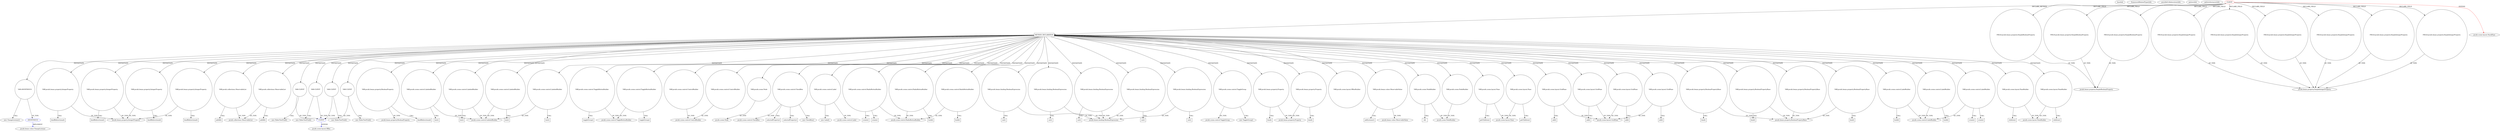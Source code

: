 digraph {
baseInfo[graphId=2603,category="pattern",isAnonymous=false,possibleRelation=true]
frameworkRelatedTypesInfo[0="javafx.scene.layout.StackPane"]
possibleCollaborationsInfo[0="2603~INSTANTIATION-CLIENT_METHOD_DECLARATION-~javafx.scene.layout.StackPane ~javafx.beans.value.ChangeListener ~false~true",1="2603~INSTANTIATION-CLIENT_METHOD_DECLARATION-INSTANTIATION-CLIENT_METHOD_DECLARATION-INSTANTIATION-CLIENT_METHOD_DECLARATION-INSTANTIATION-CLIENT_METHOD_DECLARATION-~javafx.scene.layout.StackPane ~javafx.scene.layout.HBox ~false~false"]
patternInfo[frequency=2.0,patternRootClient=0]
patternInstancesInfo[0="SaiPradeepDandem-javafx2-gradient-builder~/SaiPradeepDandem-javafx2-gradient-builder/javafx2-gradient-builder-master/src/main/java/com/javafx/gradientbuilder/application/RadialSettingsLayout.java~RadialSettingsLayout~1170",1="SaiPradeepDandem-javafx2-gradient-builder~/SaiPradeepDandem-javafx2-gradient-builder/javafx2-gradient-builder-master/src/main/java/com/javafx/gradientbuilder/application/LinearSettingsLayout.java~LinearSettingsLayout~1172"]
455[label="new SliderTextField()",vertexType="CONSTRUCTOR_CALL",isFrameworkType=false]
456[label="VAR:CLIENT",vertexType="VARIABLE_EXPRESION",isFrameworkType=false,shape=circle]
317[label="METHOD_DECLARATION",vertexType="CLIENT_METHOD_DECLARATION",isFrameworkType=false,shape=box]
0[label="CLIENT",vertexType="ROOT_CLIENT_CLASS_DECLARATION",isFrameworkType=false,color=red]
353[label="VAR:javafx.scene.NodeBuilder",vertexType="VARIABLE_EXPRESION",isFrameworkType=false,shape=circle]
338[label="VAR:javafx.scene.NodeBuilder",vertexType="VARIABLE_EXPRESION",isFrameworkType=false,shape=circle]
556[label="VAR:javafx.scene.layout.Pane",vertexType="VARIABLE_EXPRESION",isFrameworkType=false,shape=circle]
475[label="VAR:javafx.scene.layout.Pane",vertexType="VARIABLE_EXPRESION",isFrameworkType=false,shape=circle]
390[label="VAR:javafx.scene.layout.GridPane",vertexType="VARIABLE_EXPRESION",isFrameworkType=false,shape=circle]
584[label="VAR:javafx.scene.layout.GridPane",vertexType="VARIABLE_EXPRESION",isFrameworkType=false,shape=circle]
399[label="VAR:javafx.scene.layout.GridPane",vertexType="VARIABLE_EXPRESION",isFrameworkType=false,shape=circle]
393[label="VAR:javafx.scene.layout.GridPane",vertexType="VARIABLE_EXPRESION",isFrameworkType=false,shape=circle]
458[label="VAR:javafx.beans.property.BooleanPropertyBase",vertexType="VARIABLE_EXPRESION",isFrameworkType=false,shape=circle]
514[label="VAR:javafx.beans.property.BooleanPropertyBase",vertexType="VARIABLE_EXPRESION",isFrameworkType=false,shape=circle]
539[label="VAR:javafx.beans.property.BooleanPropertyBase",vertexType="VARIABLE_EXPRESION",isFrameworkType=false,shape=circle]
433[label="VAR:javafx.beans.property.BooleanPropertyBase",vertexType="VARIABLE_EXPRESION",isFrameworkType=false,shape=circle]
20[label="FIELD:javafx.beans.property.SimpleBooleanProperty",vertexType="FIELD_DECLARATION",isFrameworkType=false,shape=circle]
18[label="FIELD:javafx.beans.property.SimpleBooleanProperty",vertexType="FIELD_DECLARATION",isFrameworkType=false,shape=circle]
22[label="FIELD:javafx.beans.property.SimpleBooleanProperty",vertexType="FIELD_DECLARATION",isFrameworkType=false,shape=circle]
525[label="VAR:javafx.scene.control.LabelBuilder",vertexType="VARIABLE_EXPRESION",isFrameworkType=false,shape=circle]
426[label="VAR:javafx.scene.control.LabelBuilder",vertexType="VARIABLE_EXPRESION",isFrameworkType=false,shape=circle]
444[label="VAR:javafx.scene.control.LabelBuilder",vertexType="VARIABLE_EXPRESION",isFrameworkType=false,shape=circle]
585[label="add()",vertexType="INSIDE_CALL",isFrameworkType=false,shape=box]
391[label="add()",vertexType="INSIDE_CALL",isFrameworkType=false,shape=box]
400[label="add()",vertexType="INSIDE_CALL",isFrameworkType=false,shape=box]
394[label="add()",vertexType="INSIDE_CALL",isFrameworkType=false,shape=box]
573[label="VAR:javafx.scene.layout.PaneBuilder",vertexType="VARIABLE_EXPRESION",isFrameworkType=false,shape=circle]
574[label="children()",vertexType="INSIDE_CALL",isFrameworkType=false,shape=box]
562[label="VAR:javafx.scene.layout.PaneBuilder",vertexType="VARIABLE_EXPRESION",isFrameworkType=false,shape=circle]
563[label="children()",vertexType="INSIDE_CALL",isFrameworkType=false,shape=box]
387[label="VAR:ANONYMOUS",vertexType="VARIABLE_EXPRESION",isFrameworkType=false,shape=circle]
90[label="javafx.scene.NodeBuilder",vertexType="FRAMEWORK_CLASS_TYPE",isFrameworkType=false]
123[label="javafx.scene.layout.Pane",vertexType="FRAMEWORK_CLASS_TYPE",isFrameworkType=false]
354[label="id()",vertexType="INSIDE_CALL",isFrameworkType=false,shape=box]
466[label="VAR:javafx.beans.property.IntegerProperty",vertexType="VARIABLE_EXPRESION",isFrameworkType=false,shape=circle]
443[label="javafx.beans.property.IntegerProperty",vertexType="FRAMEWORK_CLASS_TYPE",isFrameworkType=false]
467[label="bindBidirectional()",vertexType="INSIDE_CALL",isFrameworkType=false,shape=box]
522[label="VAR:javafx.beans.property.IntegerProperty",vertexType="VARIABLE_EXPRESION",isFrameworkType=false,shape=circle]
523[label="bindBidirectional()",vertexType="INSIDE_CALL",isFrameworkType=false,shape=box]
547[label="VAR:javafx.beans.property.IntegerProperty",vertexType="VARIABLE_EXPRESION",isFrameworkType=false,shape=circle]
548[label="bindBidirectional()",vertexType="INSIDE_CALL",isFrameworkType=false,shape=box]
441[label="VAR:javafx.beans.property.IntegerProperty",vertexType="VARIABLE_EXPRESION",isFrameworkType=false,shape=circle]
442[label="bindBidirectional()",vertexType="INSIDE_CALL",isFrameworkType=false,shape=box]
472[label="VAR:javafx.collections.ObservableList",vertexType="VARIABLE_EXPRESION",isFrameworkType=false,shape=circle]
553[label="VAR:javafx.collections.ObservableList",vertexType="VARIABLE_EXPRESION",isFrameworkType=false,shape=circle]
40[label="FIELD:javafx.beans.property.SimpleIntegerProperty",vertexType="FIELD_DECLARATION",isFrameworkType=false,shape=circle]
38[label="FIELD:javafx.beans.property.SimpleIntegerProperty",vertexType="FIELD_DECLARATION",isFrameworkType=false,shape=circle]
10[label="FIELD:javafx.beans.property.SimpleIntegerProperty",vertexType="FIELD_DECLARATION",isFrameworkType=false,shape=circle]
14[label="FIELD:javafx.beans.property.SimpleIntegerProperty",vertexType="FIELD_DECLARATION",isFrameworkType=false,shape=circle]
12[label="FIELD:javafx.beans.property.SimpleIntegerProperty",vertexType="FIELD_DECLARATION",isFrameworkType=false,shape=circle]
8[label="FIELD:javafx.beans.property.SimpleIntegerProperty",vertexType="FIELD_DECLARATION",isFrameworkType=false,shape=circle]
147[label="javafx.beans.property.BooleanPropertyBase",vertexType="FRAMEWORK_CLASS_TYPE",isFrameworkType=false]
19[label="javafx.beans.property.SimpleBooleanProperty",vertexType="FRAMEWORK_CLASS_TYPE",isFrameworkType=false]
388[label="ANONYMOUS",vertexType="REFERENCE_ANONYMOUS_DECLARATION",isFrameworkType=false,color=blue]
87[label="javafx.scene.control.LabelBuilder",vertexType="FRAMEWORK_CLASS_TYPE",isFrameworkType=false]
430[label="VAR:CLIENT",vertexType="VARIABLE_EXPRESION",isFrameworkType=false,shape=circle]
512[label="VAR:CLIENT",vertexType="VARIABLE_EXPRESION",isFrameworkType=false,shape=circle]
537[label="VAR:CLIENT",vertexType="VARIABLE_EXPRESION",isFrameworkType=false,shape=circle]
120[label="javafx.collections.ObservableList",vertexType="FRAMEWORK_INTERFACE_TYPE",isFrameworkType=false]
9[label="javafx.beans.property.SimpleIntegerProperty",vertexType="FRAMEWORK_CLASS_TYPE",isFrameworkType=false]
536[label="new SliderTextField()",vertexType="CONSTRUCTOR_CALL",isFrameworkType=false]
429[label="new SliderTextField()",vertexType="CONSTRUCTOR_CALL",isFrameworkType=false]
511[label="new SliderTextField()",vertexType="CONSTRUCTOR_CALL",isFrameworkType=false]
535[label="create()",vertexType="INSIDE_CALL",isFrameworkType=false,shape=box]
321[label="VAR:javafx.beans.property.BooleanProperty",vertexType="VARIABLE_EXPRESION",isFrameworkType=false,shape=circle]
322[label="bindBidirectional()",vertexType="INSIDE_CALL",isFrameworkType=false,shape=box]
175[label="javafx.beans.property.BooleanProperty",vertexType="FRAMEWORK_CLASS_TYPE",isFrameworkType=false]
510[label="create()",vertexType="INSIDE_CALL",isFrameworkType=false,shape=box]
557[label="getChildren()",vertexType="INSIDE_CALL",isFrameworkType=false,shape=box]
476[label="getChildren()",vertexType="INSIDE_CALL",isFrameworkType=false,shape=box]
450[label="VAR:javafx.scene.control.LabeledBuilder",vertexType="VARIABLE_EXPRESION",isFrameworkType=false,shape=circle]
93[label="javafx.scene.control.LabeledBuilder",vertexType="FRAMEWORK_CLASS_TYPE",isFrameworkType=false]
451[label="text()",vertexType="INSIDE_CALL",isFrameworkType=false,shape=box]
506[label="VAR:javafx.scene.control.LabeledBuilder",vertexType="VARIABLE_EXPRESION",isFrameworkType=false,shape=circle]
507[label="text()",vertexType="INSIDE_CALL",isFrameworkType=false,shape=box]
350[label="VAR:javafx.scene.control.LabeledBuilder",vertexType="VARIABLE_EXPRESION",isFrameworkType=false,shape=circle]
351[label="text()",vertexType="INSIDE_CALL",isFrameworkType=false,shape=box]
347[label="VAR:javafx.scene.control.ToggleButtonBuilder",vertexType="VARIABLE_EXPRESION",isFrameworkType=false,shape=circle]
334[label="javafx.scene.control.ToggleButtonBuilder",vertexType="FRAMEWORK_CLASS_TYPE",isFrameworkType=false]
348[label="toggleGroup()",vertexType="INSIDE_CALL",isFrameworkType=false,shape=box]
332[label="VAR:javafx.scene.control.ToggleButtonBuilder",vertexType="VARIABLE_EXPRESION",isFrameworkType=false,shape=circle]
333[label="toggleGroup()",vertexType="INSIDE_CALL",isFrameworkType=false,shape=box]
335[label="VAR:javafx.scene.control.LabeledBuilder",vertexType="VARIABLE_EXPRESION",isFrameworkType=false,shape=circle]
336[label="text()",vertexType="INSIDE_CALL",isFrameworkType=false,shape=box]
528[label="VAR:javafx.scene.control.ControlBuilder",vertexType="VARIABLE_EXPRESION",isFrameworkType=false,shape=circle]
105[label="javafx.scene.control.ControlBuilder",vertexType="FRAMEWORK_CLASS_TYPE",isFrameworkType=false]
420[label="VAR:javafx.scene.control.ControlBuilder",vertexType="VARIABLE_EXPRESION",isFrameworkType=false,shape=circle]
386[label="new ChangeListener()",vertexType="CONSTRUCTOR_CALL",isFrameworkType=false]
151[label="javafx.beans.value.ChangeListener",vertexType="FRAMEWORK_INTERFACE_TYPE",isFrameworkType=false]
1[label="javafx.scene.layout.StackPane",vertexType="FRAMEWORK_CLASS_TYPE",isFrameworkType=false]
205[label="javafx.scene.layout.GridPane",vertexType="FRAMEWORK_CLASS_TYPE",isFrameworkType=false]
431[label="CLIENT",vertexType="REFERENCE_CLIENT_CLASS_DECLARATION",isFrameworkType=false,color=blue]
432[label="javafx.scene.layout.HBox",vertexType="FRAMEWORK_CLASS_TYPE",isFrameworkType=false]
361[label="VAR:javafx.scene.Node",vertexType="VARIABLE_EXPRESION",isFrameworkType=false,shape=circle]
156[label="javafx.scene.Node",vertexType="FRAMEWORK_CLASS_TYPE",isFrameworkType=false]
238[label="javafx.scene.layout.PaneBuilder",vertexType="FRAMEWORK_CLASS_TYPE",isFrameworkType=false]
515[label="bind()",vertexType="INSIDE_CALL",isFrameworkType=false,shape=box]
459[label="bind()",vertexType="INSIDE_CALL",isFrameworkType=false,shape=box]
434[label="bind()",vertexType="INSIDE_CALL",isFrameworkType=false,shape=box]
319[label="VAR:javafx.scene.control.CheckBox",vertexType="VARIABLE_EXPRESION",isFrameworkType=false,shape=circle]
368[label="selectedProperty()",vertexType="INSIDE_CALL",isFrameworkType=false,shape=box]
521[label="selectedProperty()",vertexType="INSIDE_CALL",isFrameworkType=false,shape=box]
318[label="new CheckBox()",vertexType="CONSTRUCTOR_CALL",isFrameworkType=false]
397[label="VAR:javafx.scene.control.Label",vertexType="VARIABLE_EXPRESION",isFrameworkType=false,shape=circle]
211[label="javafx.scene.control.Label",vertexType="FRAMEWORK_CLASS_TYPE",isFrameworkType=false]
396[label="new Label()",vertexType="CONSTRUCTOR_CALL",isFrameworkType=false]
341[label="VAR:javafx.scene.control.RadioButtonBuilder",vertexType="VARIABLE_EXPRESION",isFrameworkType=false,shape=circle]
342[label="create()",vertexType="INSIDE_CALL",isFrameworkType=false,shape=box]
357[label="create()",vertexType="INSIDE_CALL",isFrameworkType=false,shape=box]
331[label="javafx.scene.control.RadioButtonBuilder",vertexType="FRAMEWORK_CLASS_TYPE",isFrameworkType=false]
344[label="VAR:javafx.scene.control.RadioButtonBuilder",vertexType="VARIABLE_EXPRESION",isFrameworkType=false,shape=circle]
329[label="VAR:javafx.scene.control.RadioButtonBuilder",vertexType="VARIABLE_EXPRESION",isFrameworkType=false,shape=circle]
375[label="VAR:javafx.beans.binding.BooleanExpression",vertexType="VARIABLE_EXPRESION",isFrameworkType=false,shape=circle]
188[label="javafx.beans.binding.BooleanExpression",vertexType="FRAMEWORK_CLASS_TYPE",isFrameworkType=false]
376[label="not()",vertexType="INSIDE_CALL",isFrameworkType=false,shape=box]
436[label="VAR:javafx.beans.binding.BooleanExpression",vertexType="VARIABLE_EXPRESION",isFrameworkType=false,shape=circle]
437[label="not()",vertexType="INSIDE_CALL",isFrameworkType=false,shape=box]
461[label="VAR:javafx.beans.binding.BooleanExpression",vertexType="VARIABLE_EXPRESION",isFrameworkType=false,shape=circle]
462[label="not()",vertexType="INSIDE_CALL",isFrameworkType=false,shape=box]
517[label="VAR:javafx.beans.binding.BooleanExpression",vertexType="VARIABLE_EXPRESION",isFrameworkType=false,shape=circle]
518[label="not()",vertexType="INSIDE_CALL",isFrameworkType=false,shape=box]
542[label="VAR:javafx.beans.binding.BooleanExpression",vertexType="VARIABLE_EXPRESION",isFrameworkType=false,shape=circle]
543[label="not()",vertexType="INSIDE_CALL",isFrameworkType=false,shape=box]
327[label="VAR:javafx.scene.control.ToggleGroup",vertexType="VARIABLE_EXPRESION",isFrameworkType=false,shape=circle]
326[label="new ToggleGroup()",vertexType="CONSTRUCTOR_CALL",isFrameworkType=false]
17[label="javafx.scene.control.ToggleGroup",vertexType="FRAMEWORK_CLASS_TYPE",isFrameworkType=false]
345[label="build()",vertexType="INSIDE_CALL",isFrameworkType=false,shape=box]
526[label="build()",vertexType="INSIDE_CALL",isFrameworkType=false,shape=box]
445[label="build()",vertexType="INSIDE_CALL",isFrameworkType=false,shape=box]
330[label="build()",vertexType="INSIDE_CALL",isFrameworkType=false,shape=box]
369[label="VAR:javafx.beans.property.Property",vertexType="VARIABLE_EXPRESION",isFrameworkType=false,shape=circle]
114[label="javafx.beans.property.Property",vertexType="FRAMEWORK_INTERFACE_TYPE",isFrameworkType=false]
370[label="bind()",vertexType="INSIDE_CALL",isFrameworkType=false,shape=box]
358[label="VAR:javafx.beans.property.Property",vertexType="VARIABLE_EXPRESION",isFrameworkType=false,shape=circle]
359[label="bind()",vertexType="INSIDE_CALL",isFrameworkType=false,shape=box]
554[label="addAll()",vertexType="INSIDE_CALL",isFrameworkType=false,shape=box]
380[label="VAR:javafx.beans.value.ObservableValue",vertexType="VARIABLE_EXPRESION",isFrameworkType=false,shape=circle]
382[label="javafx.beans.value.ObservableValue",vertexType="FRAMEWORK_INTERFACE_TYPE",isFrameworkType=false]
381[label="addListener()",vertexType="INSIDE_CALL",isFrameworkType=false,shape=box]
473[label="addAll()",vertexType="INSIDE_CALL",isFrameworkType=false,shape=box]
25[label="javafx.scene.control.CheckBox",vertexType="FRAMEWORK_CLASS_TYPE",isFrameworkType=false]
411[label="VAR:javafx.scene.layout.HBoxBuilder",vertexType="VARIABLE_EXPRESION",isFrameworkType=false,shape=circle]
0->14[label="DECLARE_FIELD"]
547->443[label="OF_TYPE"]
317->522[label="INSTANTIATE"]
556->557[label="CALL"]
317->466[label="INSTANTIATE"]
321->175[label="OF_TYPE"]
393->394[label="CALL"]
317->347[label="INSTANTIATE"]
317->335[label="INSTANTIATE"]
390->205[label="OF_TYPE"]
317->537[label="INSTANTIATE"]
329->330[label="CALL"]
387->386[label="CALL"]
399->205[label="OF_TYPE"]
317->411[label="INSTANTIATE"]
317->329[label="INSTANTIATE"]
512->431[label="OF_TYPE"]
369->370[label="CALL"]
517->188[label="OF_TYPE"]
317->458[label="INSTANTIATE"]
553->554[label="CALL"]
10->9[label="OF_TYPE"]
426->535[label="CALL"]
472->120[label="OF_TYPE"]
0->317[label="DECLARE_METHOD"]
444->87[label="OF_TYPE"]
335->336[label="CALL"]
456->431[label="OF_TYPE"]
0->10[label="DECLARE_FIELD"]
475->123[label="OF_TYPE"]
317->350[label="INSTANTIATE"]
584->585[label="CALL"]
341->357[label="CALL"]
397->211[label="OF_TYPE"]
528->105[label="OF_TYPE"]
317->420[label="INSTANTIATE"]
40->9[label="OF_TYPE"]
317->430[label="INSTANTIATE"]
458->147[label="OF_TYPE"]
317->553[label="INSTANTIATE"]
335->93[label="OF_TYPE"]
317->461[label="INSTANTIATE"]
584->205[label="OF_TYPE"]
553->120[label="OF_TYPE"]
317->399[label="INSTANTIATE"]
317->361[label="INSTANTIATE"]
317->456[label="INSTANTIATE"]
347->334[label="OF_TYPE"]
350->93[label="OF_TYPE"]
338->90[label="OF_TYPE"]
441->442[label="CALL"]
344->331[label="OF_TYPE"]
329->331[label="OF_TYPE"]
430->431[label="OF_TYPE"]
317->387[label="INSTANTIATE"]
317->556[label="INSTANTIATE"]
8->9[label="OF_TYPE"]
562->238[label="OF_TYPE"]
387->388[label="OF_TYPE"]
317->319[label="INSTANTIATE"]
350->351[label="CALL"]
317->547[label="INSTANTIATE"]
506->507[label="CALL"]
466->443[label="OF_TYPE"]
461->188[label="OF_TYPE"]
456->455[label="CALL"]
0->38[label="DECLARE_FIELD"]
433->147[label="OF_TYPE"]
556->123[label="OF_TYPE"]
426->87[label="OF_TYPE"]
547->548[label="CALL"]
358->114[label="OF_TYPE"]
393->205[label="OF_TYPE"]
317->344[label="INSTANTIATE"]
353->90[label="OF_TYPE"]
512->511[label="CALL"]
317->542[label="INSTANTIATE"]
317->433[label="INSTANTIATE"]
537->431[label="OF_TYPE"]
450->451[label="CALL"]
436->188[label="OF_TYPE"]
317->397[label="INSTANTIATE"]
380->381[label="CALL"]
317->450[label="INSTANTIATE"]
514->147[label="OF_TYPE"]
0->22[label="DECLARE_FIELD"]
0->1[label="EXTEND",color=red]
22->19[label="OF_TYPE"]
317->517[label="INSTANTIATE"]
441->443[label="OF_TYPE"]
390->391[label="CALL"]
537->536[label="CALL"]
522->523[label="CALL"]
461->462[label="CALL"]
369->114[label="OF_TYPE"]
444->445[label="CALL"]
341->331[label="OF_TYPE"]
375->188[label="OF_TYPE"]
317->506[label="INSTANTIATE"]
347->348[label="CALL"]
397->396[label="CALL"]
317->441[label="INSTANTIATE"]
317->426[label="INSTANTIATE"]
542->188[label="OF_TYPE"]
317->393[label="INSTANTIATE"]
472->473[label="CALL"]
38->9[label="OF_TYPE"]
0->20[label="DECLARE_FIELD"]
573->238[label="OF_TYPE"]
327->17[label="OF_TYPE"]
317->475[label="INSTANTIATE"]
542->543[label="CALL"]
475->476[label="CALL"]
344->345[label="CALL"]
573->574[label="CALL"]
375->376[label="CALL"]
317->327[label="INSTANTIATE"]
317->472[label="INSTANTIATE"]
341->342[label="CALL"]
353->354[label="CALL"]
420->105[label="OF_TYPE"]
0->40[label="DECLARE_FIELD"]
317->358[label="INSTANTIATE"]
514->515[label="CALL"]
317->514[label="INSTANTIATE"]
317->436[label="INSTANTIATE"]
332->334[label="OF_TYPE"]
319->25[label="OF_TYPE"]
388->151[label="IMPLEMENT",color=blue]
321->322[label="CALL"]
317->390[label="INSTANTIATE"]
0->18[label="DECLARE_FIELD"]
517->518[label="CALL"]
332->333[label="CALL"]
358->359[label="CALL"]
539->147[label="OF_TYPE"]
450->93[label="OF_TYPE"]
0->8[label="DECLARE_FIELD"]
522->443[label="OF_TYPE"]
525->526[label="CALL"]
317->353[label="INSTANTIATE"]
12->9[label="OF_TYPE"]
319->318[label="CALL"]
0->12[label="DECLARE_FIELD"]
317->369[label="INSTANTIATE"]
317->528[label="INSTANTIATE"]
426->510[label="CALL"]
525->87[label="OF_TYPE"]
380->382[label="OF_TYPE"]
317->512[label="INSTANTIATE"]
317->562[label="INSTANTIATE"]
18->19[label="OF_TYPE"]
317->338[label="INSTANTIATE"]
327->326[label="CALL"]
317->444[label="INSTANTIATE"]
14->9[label="OF_TYPE"]
20->19[label="OF_TYPE"]
562->563[label="CALL"]
317->525[label="INSTANTIATE"]
433->434[label="CALL"]
319->368[label="CALL"]
506->93[label="OF_TYPE"]
361->156[label="OF_TYPE"]
317->573[label="INSTANTIATE"]
436->437[label="CALL"]
317->321[label="INSTANTIATE"]
317->584[label="INSTANTIATE"]
317->375[label="INSTANTIATE"]
399->400[label="CALL"]
430->429[label="CALL"]
317->380[label="INSTANTIATE"]
317->332[label="INSTANTIATE"]
466->467[label="CALL"]
319->521[label="CALL"]
431->432[label="EXTEND",color=blue]
317->539[label="INSTANTIATE"]
458->459[label="CALL"]
317->341[label="INSTANTIATE"]
}
